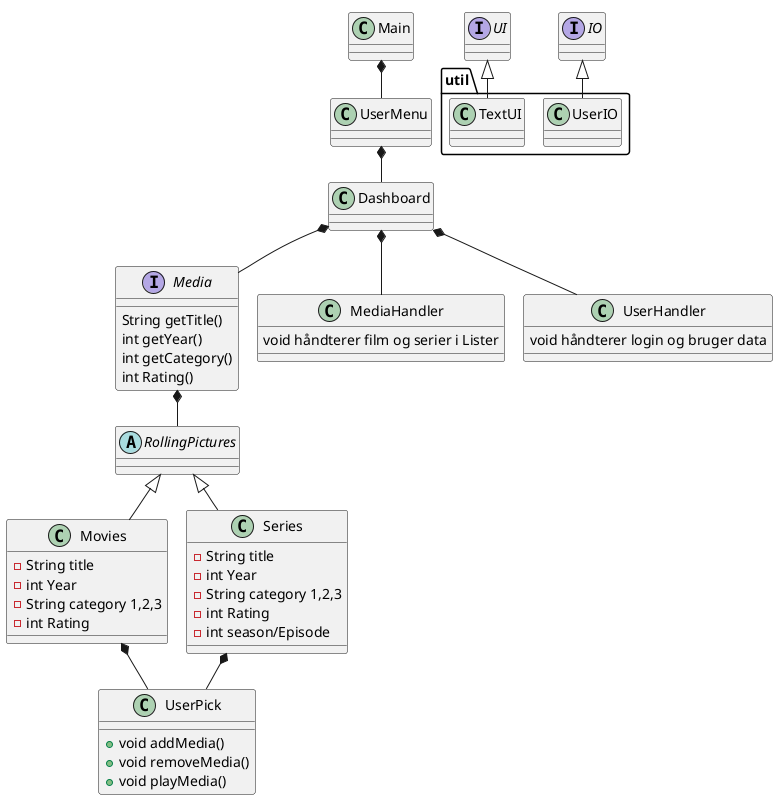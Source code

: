 @startuml
'https://plantuml.com/class-diagram
!pragma layout smetana

interface Media
class Main
class Movies
class Series
class UserMenu
class Dashboard
class UserPick
class MediaHandler
class UserHandler
interface UI
interface IO
abstract RollingPictures



package "util"{
class TextUI
class UserIO
}

Media : String getTitle()
Media : int getYear()
Media : int getCategory()
Media : int Rating()

Movies : - String title
Movies : - int Year
Movies : - String category 1,2,3
Movies : - int Rating

Series : - String title
Series : - int Year
Series : - String category 1,2,3
Series : - int Rating
Series : - int season/Episode

UserPick : + void addMedia()
UserPick : + void removeMedia()
UserPick : + void playMedia()
UserHandler : void håndterer login og bruger data
MediaHandler : void håndterer film og serier i Lister

Main *-- UserMenu
UserMenu *-- Dashboard
Dashboard *--Media
Dashboard *-- UserHandler
Dashboard *-- MediaHandler
Media *-- RollingPictures

RollingPictures <|-- Movies
RollingPictures <|-- Series
Movies *-- UserPick
Series *-- UserPick

UI <|-- TextUI
IO <|-- UserIO



@enduml